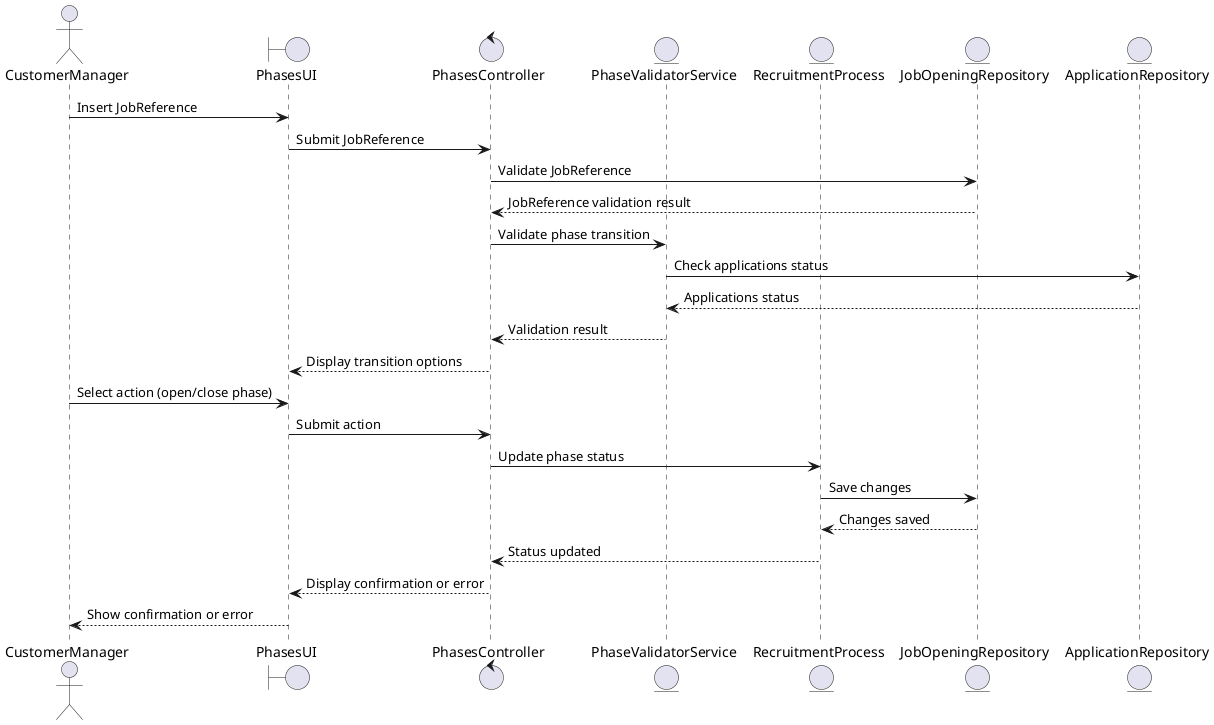 @startuml
actor CustomerManager
boundary PhasesUI
control PhasesController
entity PhaseValidatorService
entity RecruitmentProcess
entity JobOpeningRepository
entity ApplicationRepository

CustomerManager -> PhasesUI: Insert JobReference
PhasesUI -> PhasesController: Submit JobReference
PhasesController -> JobOpeningRepository: Validate JobReference
JobOpeningRepository --> PhasesController: JobReference validation result
PhasesController -> PhaseValidatorService: Validate phase transition
PhaseValidatorService -> ApplicationRepository: Check applications status
ApplicationRepository --> PhaseValidatorService: Applications status
PhaseValidatorService --> PhasesController: Validation result
PhasesController --> PhasesUI: Display transition options
CustomerManager -> PhasesUI: Select action (open/close phase)
PhasesUI -> PhasesController: Submit action
PhasesController -> RecruitmentProcess: Update phase status
RecruitmentProcess -> JobOpeningRepository: Save changes
JobOpeningRepository --> RecruitmentProcess: Changes saved
RecruitmentProcess --> PhasesController: Status updated
PhasesController --> PhasesUI: Display confirmation or error
PhasesUI --> CustomerManager: Show confirmation or error
@enduml
